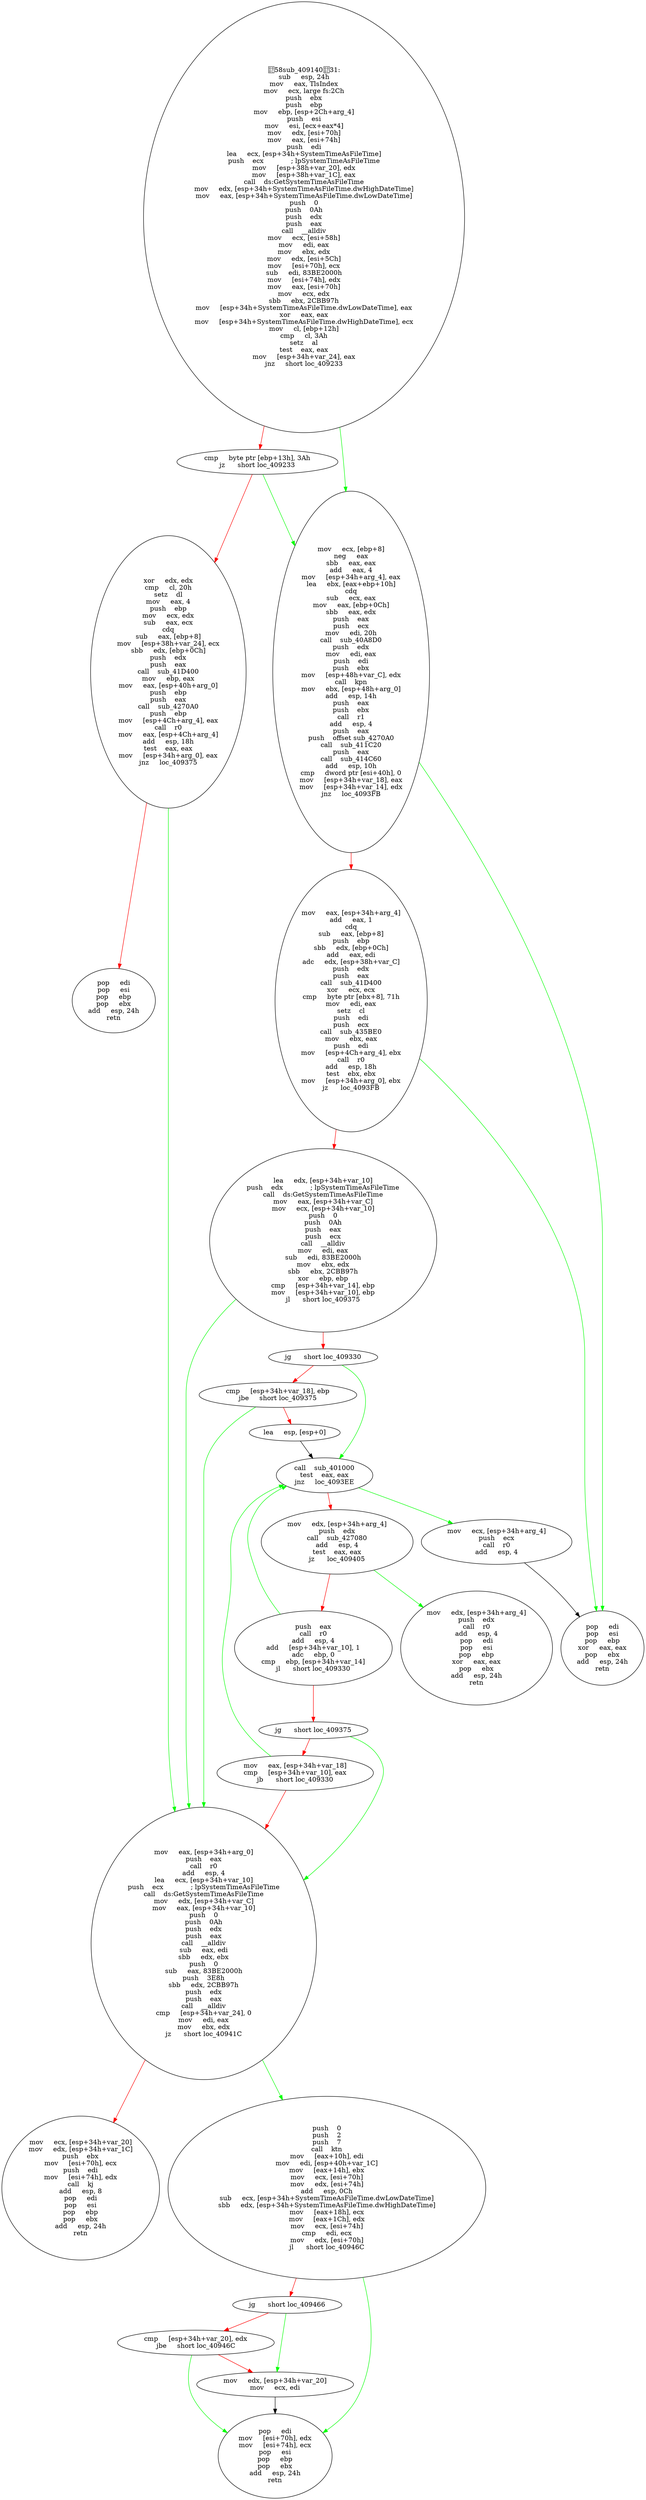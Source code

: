 digraph G{
Node0 [label = "58sub_40914031:
sub     esp, 24h
mov     eax, TlsIndex
mov     ecx, large fs:2Ch
push    ebx
push    ebp
mov     ebp, [esp+2Ch+arg_4]
push    esi
mov     esi, [ecx+eax*4]
mov     edx, [esi+70h]
mov     eax, [esi+74h]
push    edi
lea     ecx, [esp+34h+SystemTimeAsFileTime]
push    ecx             ; lpSystemTimeAsFileTime
mov     [esp+38h+var_20], edx
mov     [esp+38h+var_1C], eax
call    ds:GetSystemTimeAsFileTime
mov     edx, [esp+34h+SystemTimeAsFileTime.dwHighDateTime]
mov     eax, [esp+34h+SystemTimeAsFileTime.dwLowDateTime]
push    0
push    0Ah
push    edx
push    eax
call    __alldiv
mov     ecx, [esi+58h]
mov     edi, eax
mov     ebx, edx
mov     edx, [esi+5Ch]
mov     [esi+70h], ecx
sub     edi, 83BE2000h
mov     [esi+74h], edx
mov     eax, [esi+70h]
mov     ecx, edx
sbb     ebx, 2CBB97h
mov     [esp+34h+SystemTimeAsFileTime.dwLowDateTime], eax
xor     eax, eax
mov     [esp+34h+SystemTimeAsFileTime.dwHighDateTime], ecx
mov     cl, [ebp+12h]
cmp     cl, 3Ah
setz    al
test    eax, eax
mov     [esp+34h+var_24], eax
jnz     short loc_409233"]
Node1 [label = "cmp     byte ptr [ebp+13h], 3Ah
jz      short loc_409233"]
Node2 [label = "xor     edx, edx
cmp     cl, 20h
setz    dl
mov     eax, 4
push    ebp
mov     ecx, edx
sub     eax, ecx
cdq
sub     eax, [ebp+8]
mov     [esp+38h+var_24], ecx
sbb     edx, [ebp+0Ch]
push    edx
push    eax
call    sub_41D400
mov     ebp, eax
mov     eax, [esp+40h+arg_0]
push    ebp
push    eax
call    sub_4270A0
push    ebp
mov     [esp+4Ch+arg_4], eax
call    r0
mov     eax, [esp+4Ch+arg_4]
add     esp, 18h
test    eax, eax
mov     [esp+34h+arg_0], eax
jnz     loc_409375"]
Node3 [label = "pop     edi
pop     esi
pop     ebp
pop     ebx
add     esp, 24h
retn"]
Node4 [label = "mov     ecx, [ebp+8]
neg     eax
sbb     eax, eax
add     eax, 4
mov     [esp+34h+arg_4], eax
lea     ebx, [eax+ebp+10h]
cdq
sub     ecx, eax
mov     eax, [ebp+0Ch]
sbb     eax, edx
push    eax
push    ecx
mov     edi, 20h
call    sub_40A8D0
push    edx
mov     edi, eax
push    edi
push    ebx
mov     [esp+48h+var_C], edx
call    kpn
mov     ebx, [esp+48h+arg_0]
add     esp, 14h
push    eax
push    ebx
call    r1
add     esp, 4
push    eax
push    offset sub_4270A0
call    sub_411C20
push    eax
call    sub_414C60
add     esp, 10h
cmp     dword ptr [esi+40h], 0
mov     [esp+34h+var_18], eax
mov     [esp+34h+var_14], edx
jnz     loc_4093FB"]
Node5 [label = "mov     eax, [esp+34h+arg_4]
add     eax, 1
cdq
sub     eax, [ebp+8]
push    ebp
sbb     edx, [ebp+0Ch]
add     eax, edi
adc     edx, [esp+38h+var_C]
push    edx
push    eax
call    sub_41D400
xor     ecx, ecx
cmp     byte ptr [ebx+8], 71h
mov     edi, eax
setz    cl
push    edi
push    ecx
call    sub_435BE0
mov     ebx, eax
push    edi
mov     [esp+4Ch+arg_4], ebx
call    r0
add     esp, 18h
test    ebx, ebx
mov     [esp+34h+arg_0], ebx
jz      loc_4093FB"]
Node6 [label = "lea     edx, [esp+34h+var_10]
push    edx             ; lpSystemTimeAsFileTime
call    ds:GetSystemTimeAsFileTime
mov     eax, [esp+34h+var_C]
mov     ecx, [esp+34h+var_10]
push    0
push    0Ah
push    eax
push    ecx
call    __alldiv
mov     edi, eax
sub     edi, 83BE2000h
mov     ebx, edx
sbb     ebx, 2CBB97h
xor     ebp, ebp
cmp     [esp+34h+var_14], ebp
mov     [esp+34h+var_10], ebp
jl      short loc_409375"]
Node7 [label = "jg      short loc_409330"]
Node8 [label = "cmp     [esp+34h+var_18], ebp
jbe     short loc_409375"]
Node9 [label = "lea     esp, [esp+0]"]
Node10 [label = "call    sub_401000
test    eax, eax
jnz     loc_4093EE"]
Node11 [label = "mov     edx, [esp+34h+arg_4]
push    edx
call    sub_427080
add     esp, 4
test    eax, eax
jz      loc_409405"]
Node12 [label = "push    eax
call    r0
add     esp, 4
add     [esp+34h+var_10], 1
adc     ebp, 0
cmp     ebp, [esp+34h+var_14]
jl      short loc_409330"]
Node13 [label = "jg      short loc_409375"]
Node14 [label = "mov     eax, [esp+34h+var_18]
cmp     [esp+34h+var_10], eax
jb      short loc_409330"]
Node15 [label = "mov     eax, [esp+34h+arg_0]
push    eax
call    r0
add     esp, 4
lea     ecx, [esp+34h+var_10]
push    ecx             ; lpSystemTimeAsFileTime
call    ds:GetSystemTimeAsFileTime
mov     edx, [esp+34h+var_C]
mov     eax, [esp+34h+var_10]
push    0
push    0Ah
push    edx
push    eax
call    __alldiv
sub     eax, edi
sbb     edx, ebx
push    0
sub     eax, 83BE2000h
push    3E8h
sbb     edx, 2CBB97h
push    edx
push    eax
call    __alldiv
cmp     [esp+34h+var_24], 0
mov     edi, eax
mov     ebx, edx
jz      short loc_40941C"]
Node16 [label = "mov     ecx, [esp+34h+var_20]
mov     edx, [esp+34h+var_1C]
push    ebx
mov     [esi+70h], ecx
push    edi
mov     [esi+74h], edx
call    kj
add     esp, 8
pop     edi
pop     esi
pop     ebp
pop     ebx
add     esp, 24h
retn"]
Node17 [label = "mov     ecx, [esp+34h+arg_4]
push    ecx
call    r0
add     esp, 4"]
Node18 [label = "pop     edi
pop     esi
pop     ebp
xor     eax, eax
pop     ebx
add     esp, 24h
retn"]
Node19 [label = "mov     edx, [esp+34h+arg_4]
push    edx
call    r0
add     esp, 4
pop     edi
pop     esi
pop     ebp
xor     eax, eax
pop     ebx
add     esp, 24h
retn"]
Node20 [label = "push    0
push    2
push    7
call    ktn
mov     [eax+10h], edi
mov     edi, [esp+40h+var_1C]
mov     [eax+14h], ebx
mov     ecx, [esi+70h]
mov     edx, [esi+74h]
add     esp, 0Ch
sub     ecx, [esp+34h+SystemTimeAsFileTime.dwLowDateTime]
sbb     edx, [esp+34h+SystemTimeAsFileTime.dwHighDateTime]
mov     [eax+18h], ecx
mov     [eax+1Ch], edx
mov     ecx, [esi+74h]
cmp     edi, ecx
mov     edx, [esi+70h]
jl      short loc_40946C"]
Node21 [label = "jg      short loc_409466"]
Node22 [label = "cmp     [esp+34h+var_20], edx
jbe     short loc_40946C"]
Node23 [label = "mov     edx, [esp+34h+var_20]
mov     ecx, edi"]
Node24 [label = "pop     edi
mov     [esi+70h], edx
mov     [esi+74h], ecx
pop     esi
pop     ebp
pop     ebx
add     esp, 24h
retn"]
Node0 -> Node1 [color = "red"]
Node0 -> Node4 [color = "green"]
Node1 -> Node2 [color = "red"]
Node1 -> Node4 [color = "green"]
Node2 -> Node3 [color = "red"]
Node2 -> Node15 [color = "green"]
Node4 -> Node5 [color = "red"]
Node4 -> Node18 [color = "green"]
Node5 -> Node6 [color = "red"]
Node5 -> Node18 [color = "green"]
Node6 -> Node7 [color = "red"]
Node6 -> Node15 [color = "green"]
Node7 -> Node8 [color = "red"]
Node7 -> Node10 [color = "green"]
Node8 -> Node9 [color = "red"]
Node8 -> Node15 [color = "green"]
Node9 -> Node10 [color = "black"]
Node10 -> Node11 [color = "red"]
Node10 -> Node17 [color = "green"]
Node11 -> Node12 [color = "red"]
Node11 -> Node19 [color = "green"]
Node12 -> Node10 [color = "green"]
Node12 -> Node13 [color = "red"]
Node13 -> Node14 [color = "red"]
Node13 -> Node15 [color = "green"]
Node14 -> Node10 [color = "green"]
Node14 -> Node15 [color = "red"]
Node15 -> Node16 [color = "red"]
Node15 -> Node20 [color = "green"]
Node17 -> Node18 [color = "black"]
Node20 -> Node21 [color = "red"]
Node20 -> Node24 [color = "green"]
Node21 -> Node22 [color = "red"]
Node21 -> Node23 [color = "green"]
Node22 -> Node23 [color = "red"]
Node22 -> Node24 [color = "green"]
Node23 -> Node24 [color = "black"]
}